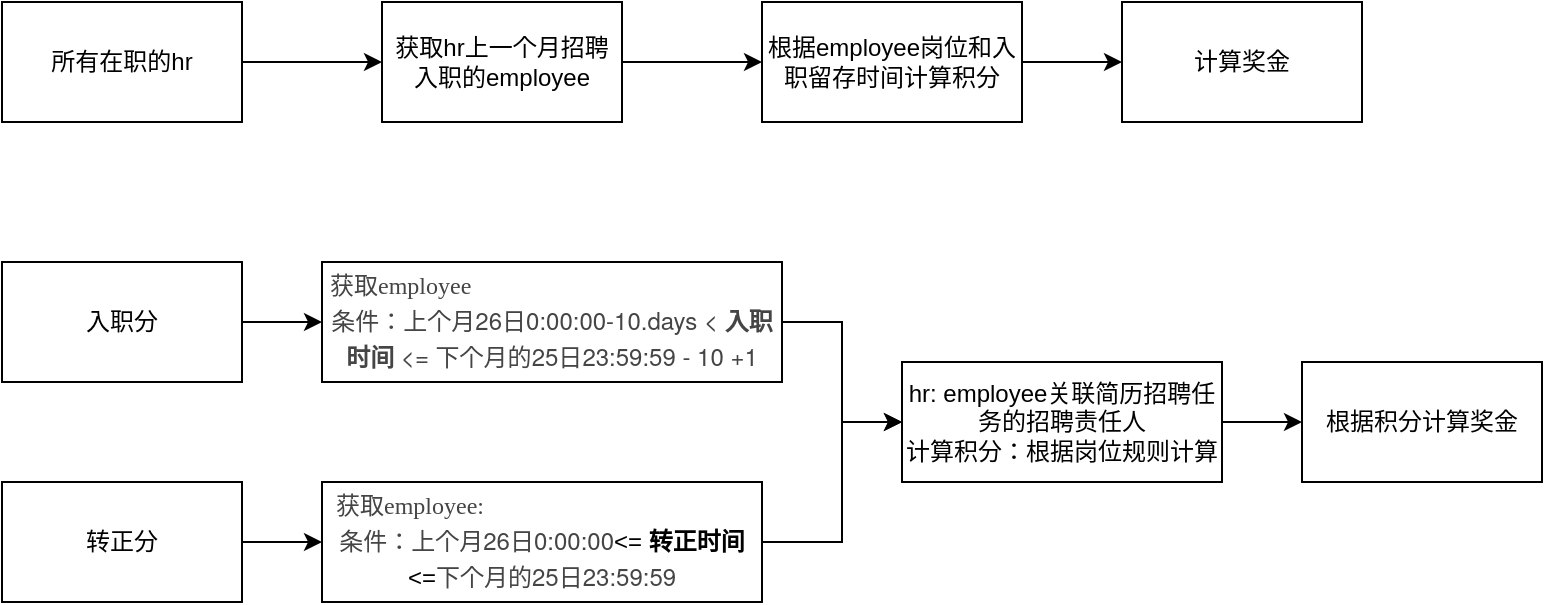 <mxfile version="13.7.9" type="github"><diagram id="oEETys66kWscUehuKClO" name="Page-1"><mxGraphModel dx="946" dy="543" grid="1" gridSize="10" guides="1" tooltips="1" connect="1" arrows="1" fold="1" page="1" pageScale="1" pageWidth="827" pageHeight="1169" math="0" shadow="0"><root><mxCell id="0"/><mxCell id="1" parent="0"/><mxCell id="hMYv4uFyoFBAjx3cWcxC-3" value="" style="edgeStyle=orthogonalEdgeStyle;rounded=0;orthogonalLoop=1;jettySize=auto;html=1;" edge="1" parent="1" source="hMYv4uFyoFBAjx3cWcxC-1" target="hMYv4uFyoFBAjx3cWcxC-2"><mxGeometry relative="1" as="geometry"/></mxCell><mxCell id="hMYv4uFyoFBAjx3cWcxC-1" value="所有在职的hr" style="rounded=0;whiteSpace=wrap;html=1;" vertex="1" parent="1"><mxGeometry x="40" y="50" width="120" height="60" as="geometry"/></mxCell><mxCell id="hMYv4uFyoFBAjx3cWcxC-5" value="" style="edgeStyle=orthogonalEdgeStyle;rounded=0;orthogonalLoop=1;jettySize=auto;html=1;" edge="1" parent="1" source="hMYv4uFyoFBAjx3cWcxC-2" target="hMYv4uFyoFBAjx3cWcxC-4"><mxGeometry relative="1" as="geometry"/></mxCell><mxCell id="hMYv4uFyoFBAjx3cWcxC-2" value="获取hr上一个月招聘入职的employee" style="whiteSpace=wrap;html=1;rounded=0;" vertex="1" parent="1"><mxGeometry x="230" y="50" width="120" height="60" as="geometry"/></mxCell><mxCell id="hMYv4uFyoFBAjx3cWcxC-7" value="" style="edgeStyle=orthogonalEdgeStyle;rounded=0;orthogonalLoop=1;jettySize=auto;html=1;" edge="1" parent="1" source="hMYv4uFyoFBAjx3cWcxC-4" target="hMYv4uFyoFBAjx3cWcxC-6"><mxGeometry relative="1" as="geometry"/></mxCell><mxCell id="hMYv4uFyoFBAjx3cWcxC-4" value="根据employee岗位和入职留存时间计算积分" style="whiteSpace=wrap;html=1;rounded=0;" vertex="1" parent="1"><mxGeometry x="420" y="50" width="130" height="60" as="geometry"/></mxCell><mxCell id="hMYv4uFyoFBAjx3cWcxC-6" value="计算奖金" style="whiteSpace=wrap;html=1;rounded=0;" vertex="1" parent="1"><mxGeometry x="600" y="50" width="120" height="60" as="geometry"/></mxCell><mxCell id="hMYv4uFyoFBAjx3cWcxC-10" value="" style="edgeStyle=orthogonalEdgeStyle;rounded=0;orthogonalLoop=1;jettySize=auto;html=1;" edge="1" parent="1" source="hMYv4uFyoFBAjx3cWcxC-8" target="hMYv4uFyoFBAjx3cWcxC-9"><mxGeometry relative="1" as="geometry"/></mxCell><mxCell id="hMYv4uFyoFBAjx3cWcxC-8" value="入职分" style="rounded=0;whiteSpace=wrap;html=1;" vertex="1" parent="1"><mxGeometry x="40" y="180" width="120" height="60" as="geometry"/></mxCell><mxCell id="hMYv4uFyoFBAjx3cWcxC-12" value="" style="edgeStyle=orthogonalEdgeStyle;rounded=0;orthogonalLoop=1;jettySize=auto;html=1;" edge="1" parent="1" source="hMYv4uFyoFBAjx3cWcxC-9" target="hMYv4uFyoFBAjx3cWcxC-11"><mxGeometry relative="1" as="geometry"/></mxCell><mxCell id="hMYv4uFyoFBAjx3cWcxC-9" value="&lt;div style=&quot;text-align: left&quot;&gt;&lt;span style=&quot;color: rgb(69 , 69 , 69) ; font-family: &amp;#34;.pingfang sc&amp;#34;&quot;&gt;&amp;nbsp;获取employee&lt;/span&gt;&lt;/div&gt;&lt;span class=&quot;s1&quot; style=&quot;color: rgb(69 , 69 , 69) ; font-stretch: normal ; line-height: normal ; font-family: &amp;#34;.pingfang sc&amp;#34;&quot;&gt;条件：上个月&lt;/span&gt;&lt;span style=&quot;color: rgb(69 , 69 , 69) ; font-family: &amp;#34;helvetica neue&amp;#34;&quot;&gt;26&lt;/span&gt;&lt;span class=&quot;s1&quot; style=&quot;color: rgb(69 , 69 , 69) ; font-stretch: normal ; line-height: normal ; font-family: &amp;#34;.pingfang sc&amp;#34;&quot;&gt;日&lt;/span&gt;&lt;span style=&quot;color: rgb(69 , 69 , 69) ; font-family: &amp;#34;helvetica neue&amp;#34;&quot;&gt;0:00:00-10.days &amp;lt; &lt;b&gt;入职时间&lt;/b&gt; &amp;lt;=&amp;nbsp;&lt;/span&gt;&lt;span class=&quot;s1&quot; style=&quot;color: rgb(69 , 69 , 69) ; font-stretch: normal ; line-height: normal ; font-family: &amp;#34;.pingfang sc&amp;#34;&quot;&gt;下个月的&lt;/span&gt;&lt;span style=&quot;color: rgb(69 , 69 , 69) ; font-family: &amp;#34;helvetica neue&amp;#34;&quot;&gt;25&lt;/span&gt;&lt;span class=&quot;s1&quot; style=&quot;color: rgb(69 , 69 , 69) ; font-stretch: normal ; line-height: normal ; font-family: &amp;#34;.pingfang sc&amp;#34;&quot;&gt;日&lt;/span&gt;&lt;span style=&quot;color: rgb(69 , 69 , 69) ; font-family: &amp;#34;helvetica neue&amp;#34;&quot;&gt;23:59:59 - 10 +1&lt;/span&gt;" style="whiteSpace=wrap;html=1;rounded=0;" vertex="1" parent="1"><mxGeometry x="200" y="180" width="230" height="60" as="geometry"/></mxCell><mxCell id="hMYv4uFyoFBAjx3cWcxC-14" value="" style="edgeStyle=orthogonalEdgeStyle;rounded=0;orthogonalLoop=1;jettySize=auto;html=1;" edge="1" parent="1" source="hMYv4uFyoFBAjx3cWcxC-11"><mxGeometry relative="1" as="geometry"><mxPoint x="690" y="260" as="targetPoint"/></mxGeometry></mxCell><mxCell id="hMYv4uFyoFBAjx3cWcxC-11" value="hr: employee关联简历招聘任务的招聘责任人&lt;br&gt;计算积分：根据岗位规则计算" style="whiteSpace=wrap;html=1;rounded=0;" vertex="1" parent="1"><mxGeometry x="490" y="230" width="160" height="60" as="geometry"/></mxCell><mxCell id="hMYv4uFyoFBAjx3cWcxC-13" value="根据积分计算奖金" style="whiteSpace=wrap;html=1;rounded=0;" vertex="1" parent="1"><mxGeometry x="690" y="230" width="120" height="60" as="geometry"/></mxCell><mxCell id="hMYv4uFyoFBAjx3cWcxC-17" value="" style="edgeStyle=orthogonalEdgeStyle;rounded=0;orthogonalLoop=1;jettySize=auto;html=1;" edge="1" parent="1" source="hMYv4uFyoFBAjx3cWcxC-15" target="hMYv4uFyoFBAjx3cWcxC-16"><mxGeometry relative="1" as="geometry"/></mxCell><mxCell id="hMYv4uFyoFBAjx3cWcxC-15" value="转正分" style="rounded=0;whiteSpace=wrap;html=1;" vertex="1" parent="1"><mxGeometry x="40" y="290" width="120" height="60" as="geometry"/></mxCell><mxCell id="hMYv4uFyoFBAjx3cWcxC-23" value="" style="edgeStyle=orthogonalEdgeStyle;rounded=0;orthogonalLoop=1;jettySize=auto;html=1;" edge="1" parent="1" source="hMYv4uFyoFBAjx3cWcxC-16" target="hMYv4uFyoFBAjx3cWcxC-11"><mxGeometry relative="1" as="geometry"><Array as="points"><mxPoint x="460" y="320"/><mxPoint x="460" y="260"/></Array></mxGeometry></mxCell><mxCell id="hMYv4uFyoFBAjx3cWcxC-16" value="&lt;div style=&quot;text-align: left&quot;&gt;&lt;span style=&quot;color: rgb(69 , 69 , 69) ; font-family: &amp;#34;.pingfang sc&amp;#34;&quot;&gt;&amp;nbsp; 获取employee:&lt;/span&gt;&lt;/div&gt;&lt;span class=&quot;s1&quot; style=&quot;color: rgb(69 , 69 , 69) ; font-stretch: normal ; line-height: normal ; font-family: &amp;#34;.pingfang sc&amp;#34;&quot;&gt;条件：上个月&lt;/span&gt;&lt;span style=&quot;color: rgb(69 , 69 , 69) ; font-family: &amp;#34;helvetica neue&amp;#34;&quot;&gt;26&lt;/span&gt;&lt;span class=&quot;s1&quot; style=&quot;color: rgb(69 , 69 , 69) ; font-stretch: normal ; line-height: normal ; font-family: &amp;#34;.pingfang sc&amp;#34;&quot;&gt;日&lt;/span&gt;&lt;span style=&quot;color: rgb(69 , 69 , 69) ; font-family: &amp;#34;helvetica neue&amp;#34;&quot;&gt;0:00:00&lt;/span&gt;&amp;lt;= &lt;b&gt;转正时间&lt;/b&gt; &amp;lt;=&lt;span class=&quot;s1&quot; style=&quot;color: rgb(69 , 69 , 69) ; font-stretch: normal ; line-height: normal ; font-family: &amp;#34;.pingfang sc&amp;#34;&quot;&gt;下个月的&lt;/span&gt;&lt;span style=&quot;color: rgb(69 , 69 , 69) ; font-family: &amp;#34;helvetica neue&amp;#34;&quot;&gt;25&lt;/span&gt;&lt;span class=&quot;s1&quot; style=&quot;color: rgb(69 , 69 , 69) ; font-stretch: normal ; line-height: normal ; font-family: &amp;#34;.pingfang sc&amp;#34;&quot;&gt;日&lt;/span&gt;&lt;span style=&quot;color: rgb(69 , 69 , 69) ; font-family: &amp;#34;helvetica neue&amp;#34;&quot;&gt;23:59:59&lt;/span&gt;" style="whiteSpace=wrap;html=1;rounded=0;" vertex="1" parent="1"><mxGeometry x="200" y="290" width="220" height="60" as="geometry"/></mxCell></root></mxGraphModel></diagram></mxfile>